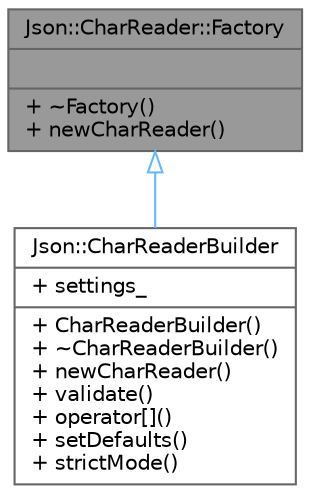 digraph "Json::CharReader::Factory"
{
 // LATEX_PDF_SIZE
  bgcolor="transparent";
  edge [fontname=Helvetica,fontsize=10,labelfontname=Helvetica,labelfontsize=10];
  node [fontname=Helvetica,fontsize=10,shape=box,height=0.2,width=0.4];
  Node1 [shape=record,label="{Json::CharReader::Factory\n||+ ~Factory()\l+ newCharReader()\l}",height=0.2,width=0.4,color="gray40", fillcolor="grey60", style="filled", fontcolor="black",tooltip=" "];
  Node1 -> Node2 [dir="back",color="steelblue1",style="solid",arrowtail="onormal"];
  Node2 [shape=record,label="{Json::CharReaderBuilder\n|+ settings_\l|+ CharReaderBuilder()\l+ ~CharReaderBuilder()\l+ newCharReader()\l+ validate()\l+ operator[]()\l+ setDefaults()\l+ strictMode()\l}",height=0.2,width=0.4,color="gray40", fillcolor="white", style="filled",URL="$class_json_1_1_char_reader_builder.html",tooltip="Build a CharReader implementation."];
}
